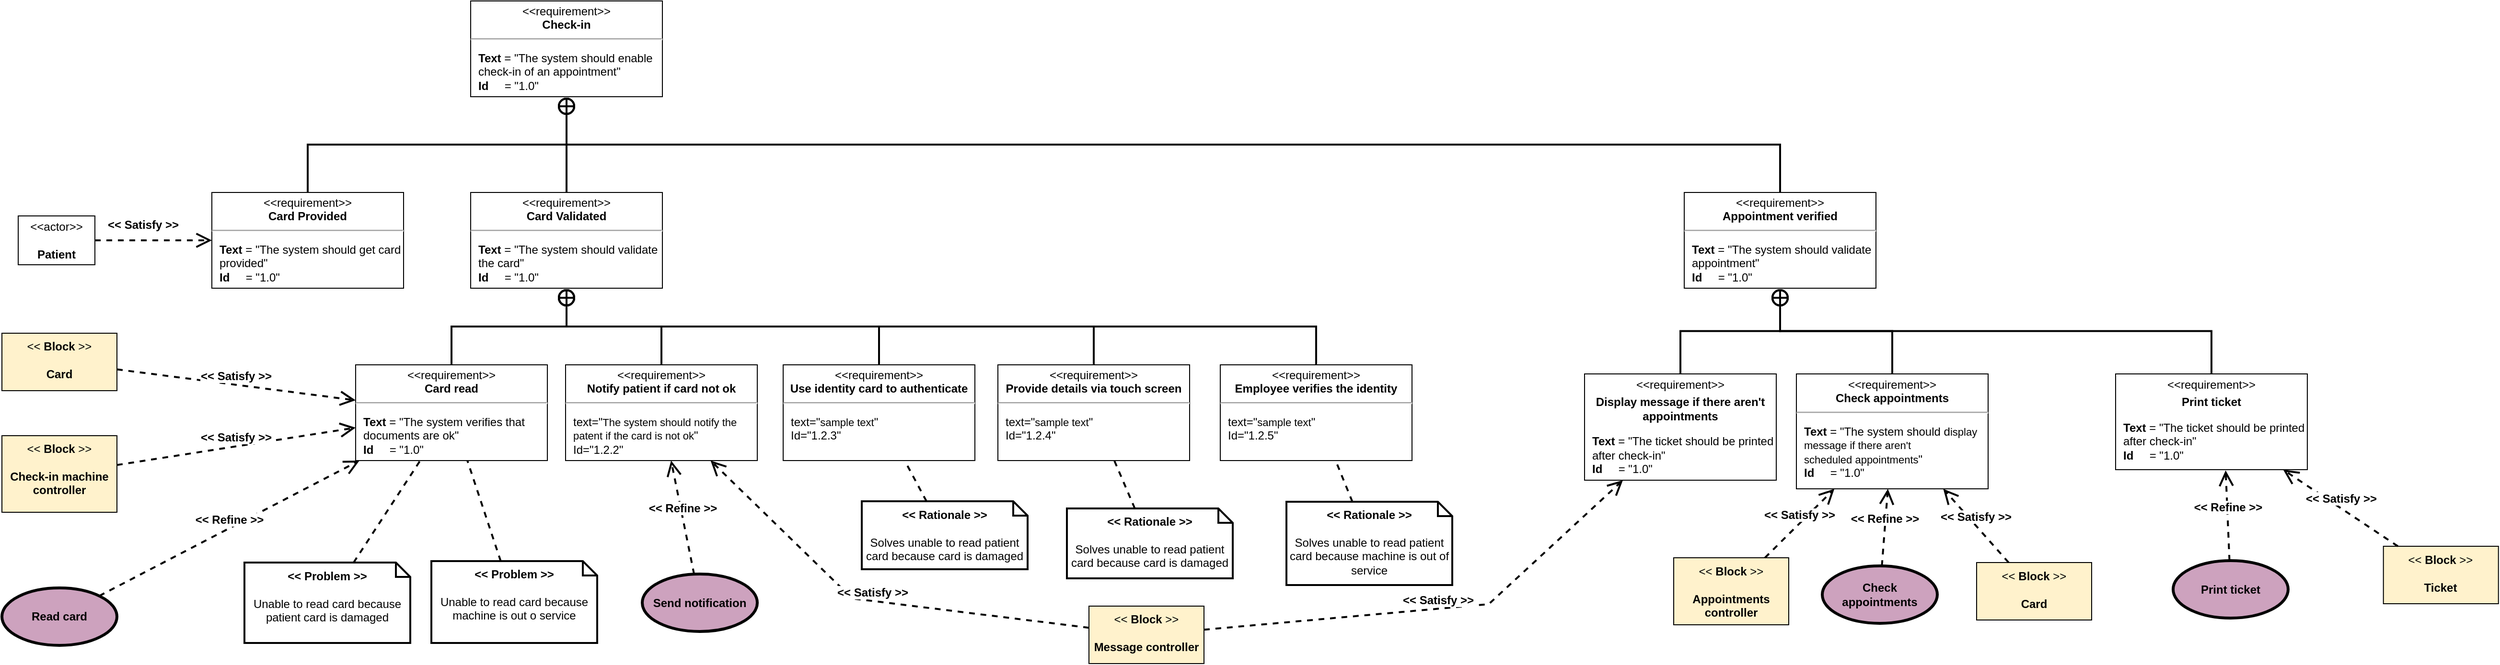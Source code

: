 <mxfile version="24.4.8" type="github">
  <diagram name="Page-1" id="pqKrRmiH1XkKmJXzSl1p">
    <mxGraphModel dx="1800" dy="696" grid="0" gridSize="10" guides="1" tooltips="1" connect="1" arrows="1" fold="1" page="0" pageScale="1" pageWidth="827" pageHeight="1169" math="0" shadow="0">
      <root>
        <mxCell id="0" />
        <mxCell id="1" parent="0" />
        <mxCell id="SoJI1gZDdz-2HXidh8P8-1" value="&lt;p style=&quot;margin:0px;margin-top:4px;text-align:center;&quot;&gt;&amp;lt;&amp;lt;requirement&amp;gt;&amp;gt;&lt;br&gt;&lt;b&gt;Check-in&lt;/b&gt;&lt;/p&gt;&lt;hr&gt;&lt;p&gt;&lt;/p&gt;&lt;p style=&quot;margin:0px;margin-left:8px;text-align:left;&quot;&gt;&lt;b&gt;Text&amp;nbsp;&lt;/b&gt;= &quot;The system should enable check-in of an appointment&quot;&lt;br&gt;&lt;b&gt;Id&amp;nbsp; &amp;nbsp; &amp;nbsp;&lt;/b&gt;= &quot;1.0&quot;&lt;/p&gt;" style="shape=rect;overflow=fill;html=1;whiteSpace=wrap;align=center;" parent="1" vertex="1">
          <mxGeometry x="300.0" y="40" width="200" height="100" as="geometry" />
        </mxCell>
        <mxCell id="SoJI1gZDdz-2HXidh8P8-2" value="&lt;p style=&quot;margin:0px;margin-top:4px;text-align:center;&quot;&gt;&amp;lt;&amp;lt;requirement&amp;gt;&amp;gt;&lt;br&gt;&lt;b&gt;Card Provided&lt;/b&gt;&lt;/p&gt;&lt;hr&gt;&lt;p&gt;&lt;/p&gt;&lt;p style=&quot;margin:0px;margin-left:8px;text-align:left;&quot;&gt;&lt;b&gt;Text&amp;nbsp;&lt;/b&gt;= &quot;The system should&lt;span style=&quot;background-color: initial;&quot;&gt;&amp;nbsp;get card provided&quot;&lt;/span&gt;&lt;/p&gt;&lt;p style=&quot;margin:0px;margin-left:8px;text-align:left;&quot;&gt;&lt;b&gt;Id&amp;nbsp; &amp;nbsp; &amp;nbsp;&lt;/b&gt;= &quot;1.0&quot;&lt;/p&gt;" style="shape=rect;overflow=fill;html=1;whiteSpace=wrap;align=center;" parent="1" vertex="1">
          <mxGeometry x="30.0" y="240" width="200" height="100" as="geometry" />
        </mxCell>
        <mxCell id="SoJI1gZDdz-2HXidh8P8-4" value="&lt;p style=&quot;margin:0px;margin-top:4px;text-align:center;&quot;&gt;&amp;lt;&amp;lt;requirement&amp;gt;&amp;gt;&lt;br&gt;&lt;b&gt;Card Validated&lt;/b&gt;&lt;/p&gt;&lt;hr&gt;&lt;p&gt;&lt;/p&gt;&lt;p style=&quot;margin:0px;margin-left:8px;text-align:left;&quot;&gt;&lt;b&gt;Text&amp;nbsp;&lt;/b&gt;= &quot;The system should validate the card&quot;&lt;br&gt;&lt;b&gt;Id&amp;nbsp; &amp;nbsp; &amp;nbsp;&lt;/b&gt;= &quot;1.0&quot;&lt;/p&gt;" style="shape=rect;overflow=fill;html=1;whiteSpace=wrap;align=center;" parent="1" vertex="1">
          <mxGeometry x="300.0" y="240" width="200" height="100" as="geometry" />
        </mxCell>
        <mxCell id="SoJI1gZDdz-2HXidh8P8-7" value="&amp;lt;&amp;lt;actor&amp;gt;&amp;gt;&lt;br&gt;&lt;br&gt;&lt;b&gt;Patient&lt;/b&gt;" style="html=1;align=center;verticalAlign=middle;dashed=0;whiteSpace=wrap;" parent="1" vertex="1">
          <mxGeometry x="-172" y="264.5" width="80" height="51" as="geometry" />
        </mxCell>
        <mxCell id="SoJI1gZDdz-2HXidh8P8-8" value="&lt;p style=&quot;margin:0px;margin-top:4px;text-align:center;&quot;&gt;&amp;lt;&amp;lt;requirement&amp;gt;&amp;gt;&lt;br&gt;&lt;b&gt;Card read&lt;/b&gt;&lt;/p&gt;&lt;hr&gt;&lt;p&gt;&lt;/p&gt;&lt;p style=&quot;margin:0px;margin-left:8px;text-align:left;&quot;&gt;&lt;b&gt;Text&amp;nbsp;&lt;/b&gt;= &quot;The system verifies that documents are ok&quot;&lt;br&gt;&lt;b&gt;Id&amp;nbsp; &amp;nbsp; &amp;nbsp;&lt;/b&gt;= &quot;1.0&quot;&lt;/p&gt;" style="shape=rect;overflow=fill;html=1;whiteSpace=wrap;align=center;" parent="1" vertex="1">
          <mxGeometry x="180.0" y="420" width="200" height="100" as="geometry" />
        </mxCell>
        <mxCell id="SoJI1gZDdz-2HXidh8P8-10" value="&lt;p style=&quot;margin:0px;margin-top:4px;text-align:center;&quot;&gt;&amp;lt;&amp;lt;requirement&amp;gt;&amp;gt;&lt;br&gt;&lt;b&gt;Notify patient if card not ok&lt;/b&gt;&lt;/p&gt;&lt;hr&gt;&lt;p&gt;&lt;/p&gt;&lt;p style=&quot;margin:0px;margin-left:8px;text-align:left;&quot;&gt;text=&quot;&lt;span style=&quot;font-size: 11px; text-align: center; background-color: rgb(255, 255, 255);&quot;&gt;The system should notify the patent if the card is not ok&lt;/span&gt;&quot;&lt;br&gt;Id=&quot;1.2.2&quot;&lt;/p&gt;" style="shape=rect;overflow=fill;html=1;whiteSpace=wrap;align=center;" parent="1" vertex="1">
          <mxGeometry x="399" y="420" width="200" height="100" as="geometry" />
        </mxCell>
        <mxCell id="SoJI1gZDdz-2HXidh8P8-14" value="&lt;font style=&quot;font-size: 12px;&quot;&gt;&lt;b&gt;&amp;lt;&amp;lt; Satisfy &amp;gt;&amp;gt;&lt;/b&gt;&lt;/font&gt;" style="edgeStyle=none;html=1;endArrow=open;endSize=12;dashed=1;verticalAlign=bottom;rounded=0;strokeWidth=2;" parent="1" source="SoJI1gZDdz-2HXidh8P8-7" target="SoJI1gZDdz-2HXidh8P8-2" edge="1">
          <mxGeometry x="-0.18" y="7" width="160" relative="1" as="geometry">
            <mxPoint x="13" y="400" as="sourcePoint" />
            <mxPoint x="490" y="330.0" as="targetPoint" />
            <mxPoint as="offset" />
          </mxGeometry>
        </mxCell>
        <mxCell id="SoJI1gZDdz-2HXidh8P8-15" value="&amp;lt;&amp;lt; &lt;b&gt;Block &lt;/b&gt;&amp;gt;&amp;gt;&lt;div&gt;&lt;br&gt;&lt;b&gt;Check-in machine controller&lt;/b&gt;&lt;/div&gt;" style="shape=rect;html=1;whiteSpace=wrap;align=center;verticalAlign=top;fillColor=#FFF2CC;" parent="1" vertex="1">
          <mxGeometry x="-189" y="494" width="120" height="80" as="geometry" />
        </mxCell>
        <mxCell id="SoJI1gZDdz-2HXidh8P8-16" value="&lt;font style=&quot;font-size: 12px;&quot;&gt;&lt;b&gt;&amp;lt;&amp;lt; Satisfy &amp;gt;&amp;gt;&lt;/b&gt;&lt;/font&gt;" style="edgeStyle=none;html=1;endArrow=open;endSize=12;dashed=1;verticalAlign=bottom;rounded=0;strokeWidth=2;" parent="1" source="SoJI1gZDdz-2HXidh8P8-15" target="SoJI1gZDdz-2HXidh8P8-8" edge="1">
          <mxGeometry width="160" relative="1" as="geometry">
            <mxPoint x="330" y="600.0" as="sourcePoint" />
            <mxPoint x="490" y="600.0" as="targetPoint" />
          </mxGeometry>
        </mxCell>
        <mxCell id="SoJI1gZDdz-2HXidh8P8-19" value="&lt;font style=&quot;font-size: 12px;&quot;&gt;&lt;b&gt;&amp;lt;&amp;lt; Refine &amp;gt;&amp;gt;&lt;/b&gt;&lt;/font&gt;" style="edgeStyle=none;html=1;endArrow=open;endSize=12;dashed=1;verticalAlign=bottom;rounded=0;strokeWidth=2;" parent="1" source="rM3zX1CbjfDdGFKikgZc-4" target="SoJI1gZDdz-2HXidh8P8-8" edge="1">
          <mxGeometry width="160" relative="1" as="geometry">
            <mxPoint x="12.162" y="702.646" as="sourcePoint" />
            <mxPoint x="490" y="600" as="targetPoint" />
            <Array as="points" />
          </mxGeometry>
        </mxCell>
        <mxCell id="SoJI1gZDdz-2HXidh8P8-20" value="&amp;lt;&amp;lt; &lt;b&gt;Block &lt;/b&gt;&amp;gt;&amp;gt;&lt;div&gt;&lt;br&gt;&lt;b&gt;Message controller&lt;/b&gt;&lt;/div&gt;" style="shape=rect;html=1;whiteSpace=wrap;align=center;verticalAlign=top;fillColor=#FFF2CC;" parent="1" vertex="1">
          <mxGeometry x="945" y="672" width="120" height="60" as="geometry" />
        </mxCell>
        <mxCell id="SoJI1gZDdz-2HXidh8P8-22" value="&lt;font style=&quot;font-size: 12px;&quot;&gt;&lt;b&gt;&amp;lt;&amp;lt; Satisfy &amp;gt;&amp;gt;&lt;/b&gt;&lt;/font&gt;" style="edgeStyle=none;html=1;endArrow=open;endSize=12;dashed=1;verticalAlign=bottom;rounded=0;strokeWidth=2;" parent="1" source="SoJI1gZDdz-2HXidh8P8-20" target="SoJI1gZDdz-2HXidh8P8-10" edge="1">
          <mxGeometry width="160" relative="1" as="geometry">
            <mxPoint x="330" y="600.0" as="sourcePoint" />
            <mxPoint x="490" y="600.0" as="targetPoint" />
            <Array as="points">
              <mxPoint x="698" y="664" />
            </Array>
          </mxGeometry>
        </mxCell>
        <mxCell id="SoJI1gZDdz-2HXidh8P8-24" value="&lt;p style=&quot;margin:0px;margin-top:4px;text-align:center;&quot;&gt;&amp;lt;&amp;lt;requirement&amp;gt;&amp;gt;&lt;br&gt;&lt;b&gt;Appointment verified&lt;/b&gt;&lt;/p&gt;&lt;hr&gt;&lt;p&gt;&lt;/p&gt;&lt;p style=&quot;margin:0px;margin-left:8px;text-align:left;&quot;&gt;&lt;b&gt;Text&amp;nbsp;&lt;/b&gt;= &quot;The system should validate appointment&quot;&lt;br&gt;&lt;b&gt;Id&amp;nbsp; &amp;nbsp; &amp;nbsp;&lt;/b&gt;= &quot;1.0&quot;&lt;/p&gt;" style="shape=rect;overflow=fill;html=1;whiteSpace=wrap;align=center;" parent="1" vertex="1">
          <mxGeometry x="1566" y="240" width="200" height="100" as="geometry" />
        </mxCell>
        <mxCell id="SoJI1gZDdz-2HXidh8P8-26" value="&lt;font style=&quot;font-size: 12px;&quot;&gt;&lt;b&gt;&amp;lt;&amp;lt; Refine &amp;gt;&amp;gt;&lt;/b&gt;&lt;/font&gt;" style="edgeStyle=none;html=1;endArrow=open;endSize=12;dashed=1;verticalAlign=bottom;rounded=0;strokeWidth=2;" parent="1" source="dy0HYNb4Up0qwDH1WGbn-1" target="SoJI1gZDdz-2HXidh8P8-10" edge="1">
          <mxGeometry width="160" relative="1" as="geometry">
            <mxPoint x="512.203" y="641.011" as="sourcePoint" />
            <mxPoint x="490" y="470" as="targetPoint" />
          </mxGeometry>
        </mxCell>
        <mxCell id="SoJI1gZDdz-2HXidh8P8-28" value="&lt;p style=&quot;margin:0px;margin-top:4px;text-align:center;&quot;&gt;&amp;lt;&amp;lt;requirement&amp;gt;&amp;gt;&lt;br&gt;&lt;b&gt;Check appointments&lt;/b&gt;&lt;/p&gt;&lt;hr&gt;&lt;p&gt;&lt;/p&gt;&lt;p style=&quot;margin:0px;margin-left:8px;text-align:left;&quot;&gt;&lt;b&gt;Text&amp;nbsp;&lt;/b&gt;= &quot;The system should d&lt;span style=&quot;text-align: center; font-size: 11px; background-color: rgb(255, 255, 255);&quot;&gt;isplay message if there aren&#39;t&lt;/span&gt;&lt;/p&gt;&lt;p style=&quot;margin:0px;margin-left:8px;text-align:left;&quot;&gt;&lt;span style=&quot;text-align: center; font-size: 11px; background-color: rgb(255, 255, 255);&quot;&gt;scheduled appointments&lt;/span&gt;&quot;&lt;br&gt;&lt;b&gt;Id&amp;nbsp; &amp;nbsp; &amp;nbsp;&lt;/b&gt;= &quot;1.0&quot;&lt;/p&gt;" style="shape=rect;overflow=fill;html=1;whiteSpace=wrap;align=center;" parent="1" vertex="1">
          <mxGeometry x="1683" y="429.5" width="200" height="120" as="geometry" />
        </mxCell>
        <mxCell id="SoJI1gZDdz-2HXidh8P8-30" value="&lt;p style=&quot;margin:0px;margin-top:4px;text-align:center;&quot;&gt;&amp;lt;&amp;lt;requirement&amp;gt;&amp;gt;&lt;br&gt;&lt;/p&gt;&lt;p style=&quot;margin:0px;margin-top:4px;text-align:center;&quot;&gt;&lt;b&gt;Print ticket&lt;/b&gt;&lt;/p&gt;&lt;p&gt;&lt;/p&gt;&lt;p style=&quot;margin:0px;margin-left:8px;text-align:left;&quot;&gt;&lt;b&gt;Text&amp;nbsp;&lt;/b&gt;= &quot;The ticket should be printed after check-in&quot;&lt;br&gt;&lt;b&gt;Id&amp;nbsp; &amp;nbsp; &amp;nbsp;&lt;/b&gt;= &quot;1.0&quot;&lt;/p&gt;" style="shape=rect;overflow=fill;html=1;whiteSpace=wrap;align=center;" parent="1" vertex="1">
          <mxGeometry x="2016" y="429.5" width="200" height="100" as="geometry" />
        </mxCell>
        <mxCell id="SoJI1gZDdz-2HXidh8P8-43" value="Check appointments" style="shape=ellipse;html=1;strokeWidth=3;fontStyle=1;whiteSpace=wrap;align=center;perimeter=ellipsePerimeter;fillColor=#CDA2BE;" parent="1" vertex="1">
          <mxGeometry x="1710.0" y="630" width="120" height="60" as="geometry" />
        </mxCell>
        <mxCell id="SoJI1gZDdz-2HXidh8P8-45" value="&lt;font style=&quot;font-size: 12px;&quot;&gt;&lt;b&gt;&amp;lt;&amp;lt; Refine &amp;gt;&amp;gt;&lt;/b&gt;&lt;/font&gt;" style="edgeStyle=none;html=1;endArrow=open;endSize=12;dashed=1;verticalAlign=bottom;rounded=0;strokeWidth=2;" parent="1" source="SoJI1gZDdz-2HXidh8P8-43" target="SoJI1gZDdz-2HXidh8P8-28" edge="1">
          <mxGeometry width="160" relative="1" as="geometry">
            <mxPoint x="1456" y="469.5" as="sourcePoint" />
            <mxPoint x="1616" y="469.5" as="targetPoint" />
          </mxGeometry>
        </mxCell>
        <mxCell id="SoJI1gZDdz-2HXidh8P8-46" value="Print ticket" style="shape=ellipse;html=1;strokeWidth=3;fontStyle=1;whiteSpace=wrap;align=center;perimeter=ellipsePerimeter;fillColor=#CDA2BE;" parent="1" vertex="1">
          <mxGeometry x="2076" y="624.5" width="120" height="60" as="geometry" />
        </mxCell>
        <mxCell id="SoJI1gZDdz-2HXidh8P8-48" value="&lt;font style=&quot;font-size: 12px;&quot;&gt;&lt;b&gt;&amp;lt;&amp;lt; Refine &amp;gt;&amp;gt;&lt;/b&gt;&lt;/font&gt;" style="edgeStyle=none;html=1;endArrow=open;endSize=12;dashed=1;verticalAlign=bottom;rounded=0;strokeWidth=2;entryX=0.574;entryY=1.008;entryDx=0;entryDy=0;entryPerimeter=0;" parent="1" source="SoJI1gZDdz-2HXidh8P8-46" target="SoJI1gZDdz-2HXidh8P8-30" edge="1">
          <mxGeometry width="160" relative="1" as="geometry">
            <mxPoint x="1486" y="469.5" as="sourcePoint" />
            <mxPoint x="1646" y="469.5" as="targetPoint" />
          </mxGeometry>
        </mxCell>
        <mxCell id="SoJI1gZDdz-2HXidh8P8-49" value="&amp;lt;&amp;lt; &lt;b&gt;Block &lt;/b&gt;&amp;gt;&amp;gt;&lt;div&gt;&lt;br&gt;&lt;b&gt;Appointments controller&lt;/b&gt;&lt;/div&gt;" style="shape=rect;html=1;whiteSpace=wrap;align=center;verticalAlign=top;fillColor=#FFF2CC;" parent="1" vertex="1">
          <mxGeometry x="1555" y="621.5" width="120" height="70" as="geometry" />
        </mxCell>
        <mxCell id="rM3zX1CbjfDdGFKikgZc-1" value="&amp;lt;&amp;lt; &lt;b&gt;Block &lt;/b&gt;&amp;gt;&amp;gt;&lt;div&gt;&lt;br&gt;&lt;b&gt;Card&lt;/b&gt;&lt;/div&gt;" style="shape=rect;html=1;whiteSpace=wrap;align=center;verticalAlign=top;fillColor=#FFF2CC;" parent="1" vertex="1">
          <mxGeometry x="-189" y="387" width="120" height="60" as="geometry" />
        </mxCell>
        <mxCell id="rM3zX1CbjfDdGFKikgZc-2" value="&lt;font style=&quot;font-size: 12px;&quot;&gt;&lt;b&gt;&amp;lt;&amp;lt; Satisfy &amp;gt;&amp;gt;&lt;/b&gt;&lt;/font&gt;" style="edgeStyle=none;html=1;endArrow=open;endSize=12;dashed=1;verticalAlign=bottom;rounded=0;strokeWidth=2;" parent="1" source="rM3zX1CbjfDdGFKikgZc-1" target="SoJI1gZDdz-2HXidh8P8-8" edge="1">
          <mxGeometry width="160" relative="1" as="geometry">
            <mxPoint x="83" y="446.0" as="sourcePoint" />
            <mxPoint x="243" y="446.0" as="targetPoint" />
          </mxGeometry>
        </mxCell>
        <mxCell id="rM3zX1CbjfDdGFKikgZc-4" value="Read card" style="shape=ellipse;html=1;strokeWidth=3;fontStyle=1;whiteSpace=wrap;align=center;perimeter=ellipsePerimeter;fillColor=#CDA2BE;" parent="1" vertex="1">
          <mxGeometry x="-189.0" y="653" width="120" height="60" as="geometry" />
        </mxCell>
        <mxCell id="rM3zX1CbjfDdGFKikgZc-6" value="&lt;p style=&quot;margin:0px;margin-top:4px;text-align:center;&quot;&gt;&amp;lt;&amp;lt;requirement&amp;gt;&amp;gt;&lt;br&gt;&lt;/p&gt;&lt;p style=&quot;margin:0px;margin-top:4px;text-align:center;&quot;&gt;&lt;b&gt;Display message if there aren&#39;t appointments&lt;/b&gt;&lt;/p&gt;&lt;p&gt;&lt;/p&gt;&lt;p style=&quot;margin:0px;margin-left:8px;text-align:left;&quot;&gt;&lt;b&gt;Text&amp;nbsp;&lt;/b&gt;= &quot;The ticket should be printed after check-in&quot;&lt;br&gt;&lt;b&gt;Id&amp;nbsp; &amp;nbsp; &amp;nbsp;&lt;/b&gt;= &quot;1.0&quot;&lt;/p&gt;" style="shape=rect;overflow=fill;html=1;whiteSpace=wrap;align=center;" parent="1" vertex="1">
          <mxGeometry x="1462" y="429.5" width="200" height="111" as="geometry" />
        </mxCell>
        <mxCell id="rM3zX1CbjfDdGFKikgZc-7" value="" style="endArrow=circlePlus;html=1;rounded=0;strokeWidth=2;endFill=0;entryX=0.5;entryY=1;entryDx=0;entryDy=0;edgeStyle=orthogonalEdgeStyle;" parent="1" source="SoJI1gZDdz-2HXidh8P8-28" target="SoJI1gZDdz-2HXidh8P8-24" edge="1">
          <mxGeometry width="50" height="50" relative="1" as="geometry">
            <mxPoint x="1599" y="498.5" as="sourcePoint" />
            <mxPoint x="1625.664" y="405.5" as="targetPoint" />
          </mxGeometry>
        </mxCell>
        <mxCell id="rM3zX1CbjfDdGFKikgZc-10" value="" style="endArrow=circlePlus;html=1;rounded=0;strokeWidth=2;endFill=0;entryX=0.5;entryY=1;entryDx=0;entryDy=0;edgeStyle=orthogonalEdgeStyle;exitX=0.5;exitY=0;exitDx=0;exitDy=0;" parent="1" source="rM3zX1CbjfDdGFKikgZc-6" target="SoJI1gZDdz-2HXidh8P8-24" edge="1">
          <mxGeometry width="50" height="50" relative="1" as="geometry">
            <mxPoint x="1520.999" y="434.5" as="sourcePoint" />
            <mxPoint x="1624.98" y="345" as="targetPoint" />
          </mxGeometry>
        </mxCell>
        <mxCell id="rM3zX1CbjfDdGFKikgZc-11" value="&lt;font style=&quot;font-size: 12px;&quot;&gt;&lt;b&gt;&amp;lt;&amp;lt; Satisfy &amp;gt;&amp;gt;&lt;/b&gt;&lt;/font&gt;" style="edgeStyle=none;html=1;endArrow=open;endSize=12;dashed=1;verticalAlign=bottom;rounded=0;strokeWidth=2;" parent="1" source="SoJI1gZDdz-2HXidh8P8-20" target="rM3zX1CbjfDdGFKikgZc-6" edge="1">
          <mxGeometry width="160" relative="1" as="geometry">
            <mxPoint x="1463.912" y="659" as="sourcePoint" />
            <mxPoint x="1286" y="526.5" as="targetPoint" />
            <Array as="points">
              <mxPoint x="1362" y="670" />
            </Array>
          </mxGeometry>
        </mxCell>
        <mxCell id="rM3zX1CbjfDdGFKikgZc-12" value="&amp;lt;&amp;lt; &lt;b&gt;Block &lt;/b&gt;&amp;gt;&amp;gt;&lt;div&gt;&lt;br&gt;&lt;b&gt;Card&lt;/b&gt;&lt;/div&gt;" style="shape=rect;html=1;whiteSpace=wrap;align=center;verticalAlign=top;fillColor=#FFF2CC;" parent="1" vertex="1">
          <mxGeometry x="1871" y="626.5" width="120" height="60" as="geometry" />
        </mxCell>
        <mxCell id="rM3zX1CbjfDdGFKikgZc-14" value="&lt;font style=&quot;font-size: 12px;&quot;&gt;&lt;b&gt;&amp;lt;&amp;lt; Satisfy &amp;gt;&amp;gt;&lt;/b&gt;&lt;/font&gt;" style="edgeStyle=none;html=1;endArrow=open;endSize=12;dashed=1;verticalAlign=bottom;rounded=0;strokeWidth=2;" parent="1" source="rM3zX1CbjfDdGFKikgZc-12" target="SoJI1gZDdz-2HXidh8P8-28" edge="1">
          <mxGeometry width="160" relative="1" as="geometry">
            <mxPoint x="1797" y="567.5" as="sourcePoint" />
            <mxPoint x="1957" y="567.5" as="targetPoint" />
          </mxGeometry>
        </mxCell>
        <mxCell id="rM3zX1CbjfDdGFKikgZc-15" value="&amp;lt;&amp;lt; &lt;b&gt;Block &lt;/b&gt;&amp;gt;&amp;gt;&lt;div&gt;&lt;br&gt;&lt;b&gt;Ticket&lt;/b&gt;&lt;/div&gt;" style="shape=rect;html=1;whiteSpace=wrap;align=center;verticalAlign=top;fillColor=#FFF2CC;" parent="1" vertex="1">
          <mxGeometry x="2295.37" y="609.5" width="120" height="60" as="geometry" />
        </mxCell>
        <mxCell id="rM3zX1CbjfDdGFKikgZc-16" value="&lt;font style=&quot;font-size: 12px;&quot;&gt;&lt;b&gt;&amp;lt;&amp;lt; Satisfy &amp;gt;&amp;gt;&lt;/b&gt;&lt;/font&gt;" style="edgeStyle=none;html=1;endArrow=open;endSize=12;dashed=1;verticalAlign=bottom;rounded=0;strokeWidth=2;" parent="1" source="rM3zX1CbjfDdGFKikgZc-15" target="SoJI1gZDdz-2HXidh8P8-30" edge="1">
          <mxGeometry width="160" relative="1" as="geometry">
            <mxPoint x="2221.37" y="550.5" as="sourcePoint" />
            <mxPoint x="2259.37" y="527.5" as="targetPoint" />
          </mxGeometry>
        </mxCell>
        <mxCell id="rM3zX1CbjfDdGFKikgZc-17" value="&lt;span style=&quot;background-color: initial;&quot;&gt;&lt;b&gt;&amp;lt;&amp;lt; Problem &amp;gt;&amp;gt;&lt;/b&gt;&lt;/span&gt;&lt;div&gt;&lt;div style=&quot;font-weight: bold; text-align: left;&quot;&gt;&lt;br&gt;&lt;/div&gt;&lt;div style=&quot;&quot;&gt;Unable to read card because&lt;/div&gt;&lt;/div&gt;&lt;div style=&quot;&quot;&gt;machine is out o service&lt;/div&gt;&lt;div style=&quot;&quot;&gt;&lt;br&gt;&lt;/div&gt;" style="shape=note;size=15;align=center;spacingLeft=0;html=1;whiteSpace=wrap;verticalAlign=top;strokeWidth=2;" parent="1" vertex="1">
          <mxGeometry x="259" y="625" width="173" height="85.5" as="geometry" />
        </mxCell>
        <mxCell id="rM3zX1CbjfDdGFKikgZc-18" style="rounded=0;orthogonalLoop=1;jettySize=auto;html=1;endArrow=none;endFill=0;strokeWidth=2;dashed=1;" parent="1" source="rM3zX1CbjfDdGFKikgZc-17" target="SoJI1gZDdz-2HXidh8P8-8" edge="1">
          <mxGeometry relative="1" as="geometry">
            <mxPoint x="264" y="615" as="sourcePoint" />
            <mxPoint x="264" y="544" as="targetPoint" />
          </mxGeometry>
        </mxCell>
        <mxCell id="rM3zX1CbjfDdGFKikgZc-19" value="&lt;span style=&quot;background-color: initial;&quot;&gt;&lt;b&gt;&amp;lt;&amp;lt; Problem &amp;gt;&amp;gt;&lt;/b&gt;&lt;/span&gt;&lt;div&gt;&lt;div style=&quot;font-weight: bold; text-align: left;&quot;&gt;&lt;br&gt;&lt;/div&gt;&lt;div style=&quot;&quot;&gt;Unable to read card because&lt;/div&gt;&lt;/div&gt;&lt;div style=&quot;&quot;&gt;patient card is damaged&lt;/div&gt;" style="shape=note;size=15;align=center;spacingLeft=0;html=1;whiteSpace=wrap;verticalAlign=top;strokeWidth=2;" parent="1" vertex="1">
          <mxGeometry x="64" y="626.5" width="173" height="84" as="geometry" />
        </mxCell>
        <mxCell id="rM3zX1CbjfDdGFKikgZc-20" style="rounded=0;orthogonalLoop=1;jettySize=auto;html=1;endArrow=none;endFill=0;strokeWidth=2;dashed=1;" parent="1" source="rM3zX1CbjfDdGFKikgZc-19" target="SoJI1gZDdz-2HXidh8P8-8" edge="1">
          <mxGeometry relative="1" as="geometry">
            <mxPoint x="158" y="644" as="sourcePoint" />
            <mxPoint x="250" y="530" as="targetPoint" />
          </mxGeometry>
        </mxCell>
        <mxCell id="rM3zX1CbjfDdGFKikgZc-21" value="" style="endArrow=circlePlus;html=1;rounded=0;strokeWidth=2;endFill=0;entryX=0.5;entryY=1;entryDx=0;entryDy=0;exitX=0.5;exitY=0;exitDx=0;exitDy=0;edgeStyle=orthogonalEdgeStyle;" parent="1" source="SoJI1gZDdz-2HXidh8P8-10" target="SoJI1gZDdz-2HXidh8P8-4" edge="1">
          <mxGeometry width="50" height="50" relative="1" as="geometry">
            <mxPoint x="557" y="424.5" as="sourcePoint" />
            <mxPoint x="443" y="344.5" as="targetPoint" />
          </mxGeometry>
        </mxCell>
        <mxCell id="rM3zX1CbjfDdGFKikgZc-24" value="" style="endArrow=circlePlus;html=1;rounded=0;strokeWidth=2;endFill=0;entryX=0.5;entryY=1;entryDx=0;entryDy=0;exitX=0.5;exitY=0;exitDx=0;exitDy=0;edgeStyle=orthogonalEdgeStyle;" parent="1" source="SoJI1gZDdz-2HXidh8P8-8" target="SoJI1gZDdz-2HXidh8P8-4" edge="1">
          <mxGeometry width="50" height="50" relative="1" as="geometry">
            <mxPoint x="478" y="420" as="sourcePoint" />
            <mxPoint x="364" y="340" as="targetPoint" />
          </mxGeometry>
        </mxCell>
        <mxCell id="rM3zX1CbjfDdGFKikgZc-25" value="" style="endArrow=circlePlus;html=1;rounded=0;strokeWidth=2;endFill=0;entryX=0.5;entryY=1;entryDx=0;entryDy=0;exitX=0.5;exitY=0;exitDx=0;exitDy=0;edgeStyle=orthogonalEdgeStyle;" parent="1" source="rM3zX1CbjfDdGFKikgZc-26" target="SoJI1gZDdz-2HXidh8P8-4" edge="1">
          <mxGeometry width="50" height="50" relative="1" as="geometry">
            <mxPoint x="721" y="416" as="sourcePoint" />
            <mxPoint x="607" y="336" as="targetPoint" />
          </mxGeometry>
        </mxCell>
        <mxCell id="rM3zX1CbjfDdGFKikgZc-26" value="&lt;p style=&quot;margin:0px;margin-top:4px;text-align:center;&quot;&gt;&amp;lt;&amp;lt;requirement&amp;gt;&amp;gt;&lt;br&gt;&lt;b&gt;Use identity card to authenticate&lt;/b&gt;&lt;/p&gt;&lt;hr&gt;&lt;p&gt;&lt;/p&gt;&lt;p style=&quot;margin:0px;margin-left:8px;text-align:left;&quot;&gt;text=&quot;&lt;span style=&quot;font-size: 11px; text-align: center; background-color: rgb(255, 255, 255);&quot;&gt;sample text&lt;/span&gt;&quot;&lt;br&gt;Id=&quot;1.2.3&quot;&lt;/p&gt;" style="shape=rect;overflow=fill;html=1;whiteSpace=wrap;align=center;" parent="1" vertex="1">
          <mxGeometry x="626" y="420" width="200" height="100" as="geometry" />
        </mxCell>
        <mxCell id="rM3zX1CbjfDdGFKikgZc-27" value="&lt;p style=&quot;margin:0px;margin-top:4px;text-align:center;&quot;&gt;&amp;lt;&amp;lt;requirement&amp;gt;&amp;gt;&lt;br&gt;&lt;b&gt;Provide details via touch screen&lt;/b&gt;&lt;/p&gt;&lt;hr&gt;&lt;p&gt;&lt;/p&gt;&lt;p style=&quot;margin:0px;margin-left:8px;text-align:left;&quot;&gt;text=&quot;&lt;span style=&quot;font-size: 11px; text-align: center; background-color: rgb(255, 255, 255);&quot;&gt;sample text&lt;/span&gt;&quot;&lt;br&gt;Id=&quot;1.2.4&quot;&lt;/p&gt;" style="shape=rect;overflow=fill;html=1;whiteSpace=wrap;align=center;" parent="1" vertex="1">
          <mxGeometry x="850" y="420" width="200" height="100" as="geometry" />
        </mxCell>
        <mxCell id="rM3zX1CbjfDdGFKikgZc-28" value="" style="endArrow=circlePlus;html=1;rounded=0;strokeWidth=2;endFill=0;entryX=0.5;entryY=1;entryDx=0;entryDy=0;exitX=0.5;exitY=0;exitDx=0;exitDy=0;edgeStyle=orthogonalEdgeStyle;" parent="1" source="rM3zX1CbjfDdGFKikgZc-27" target="SoJI1gZDdz-2HXidh8P8-4" edge="1">
          <mxGeometry width="50" height="50" relative="1" as="geometry">
            <mxPoint x="783" y="430" as="sourcePoint" />
            <mxPoint x="410" y="350" as="targetPoint" />
          </mxGeometry>
        </mxCell>
        <mxCell id="rM3zX1CbjfDdGFKikgZc-29" value="&lt;p style=&quot;margin:0px;margin-top:4px;text-align:center;&quot;&gt;&amp;lt;&amp;lt;requirement&amp;gt;&amp;gt;&lt;br&gt;&lt;b&gt;Employee verifies the identity&lt;/b&gt;&lt;/p&gt;&lt;hr&gt;&lt;p&gt;&lt;/p&gt;&lt;p style=&quot;margin:0px;margin-left:8px;text-align:left;&quot;&gt;text=&quot;&lt;span style=&quot;font-size: 11px; text-align: center; background-color: rgb(255, 255, 255);&quot;&gt;sample text&lt;/span&gt;&quot;&lt;br&gt;Id=&quot;1.2.5&quot;&lt;/p&gt;" style="shape=rect;overflow=fill;html=1;whiteSpace=wrap;align=center;" parent="1" vertex="1">
          <mxGeometry x="1082" y="420" width="200" height="100" as="geometry" />
        </mxCell>
        <mxCell id="rM3zX1CbjfDdGFKikgZc-31" value="" style="endArrow=circlePlus;html=1;rounded=0;strokeWidth=2;endFill=0;entryX=0.5;entryY=1;entryDx=0;entryDy=0;exitX=0.5;exitY=0;exitDx=0;exitDy=0;edgeStyle=orthogonalEdgeStyle;" parent="1" source="rM3zX1CbjfDdGFKikgZc-29" target="SoJI1gZDdz-2HXidh8P8-4" edge="1">
          <mxGeometry width="50" height="50" relative="1" as="geometry">
            <mxPoint x="960" y="430" as="sourcePoint" />
            <mxPoint x="410" y="350" as="targetPoint" />
          </mxGeometry>
        </mxCell>
        <mxCell id="rM3zX1CbjfDdGFKikgZc-32" value="&lt;span style=&quot;background-color: initial;&quot;&gt;&lt;b&gt;&amp;lt;&amp;lt; Rationale &amp;gt;&amp;gt;&lt;/b&gt;&lt;/span&gt;&lt;div&gt;&lt;div style=&quot;font-weight: bold; text-align: left;&quot;&gt;&lt;br&gt;&lt;/div&gt;&lt;div style=&quot;&quot;&gt;Solves unable to read patient card because&amp;nbsp;&lt;span style=&quot;background-color: initial;&quot;&gt;card is damaged&lt;/span&gt;&lt;/div&gt;&lt;/div&gt;" style="shape=note;size=15;align=center;spacingLeft=0;html=1;whiteSpace=wrap;verticalAlign=top;strokeWidth=2;" parent="1" vertex="1">
          <mxGeometry x="708" y="562.5" width="173" height="71" as="geometry" />
        </mxCell>
        <mxCell id="rM3zX1CbjfDdGFKikgZc-33" style="rounded=0;orthogonalLoop=1;jettySize=auto;html=1;endArrow=none;endFill=0;strokeWidth=2;dashed=1;" parent="1" source="rM3zX1CbjfDdGFKikgZc-32" target="rM3zX1CbjfDdGFKikgZc-26" edge="1">
          <mxGeometry relative="1" as="geometry">
            <mxPoint x="908" y="709.5" as="sourcePoint" />
            <mxPoint x="875" y="594.5" as="targetPoint" />
          </mxGeometry>
        </mxCell>
        <mxCell id="rM3zX1CbjfDdGFKikgZc-35" value="&lt;span style=&quot;background-color: initial;&quot;&gt;&lt;b&gt;&amp;lt;&amp;lt; Rationale &amp;gt;&amp;gt;&lt;/b&gt;&lt;/span&gt;&lt;div&gt;&lt;div style=&quot;font-weight: bold; text-align: left;&quot;&gt;&lt;br&gt;&lt;/div&gt;&lt;div style=&quot;&quot;&gt;Solves unable to read patient card because&amp;nbsp;&lt;span style=&quot;background-color: initial;&quot;&gt;card is damaged&lt;/span&gt;&lt;/div&gt;&lt;/div&gt;" style="shape=note;size=15;align=center;spacingLeft=0;html=1;whiteSpace=wrap;verticalAlign=top;strokeWidth=2;" parent="1" vertex="1">
          <mxGeometry x="922" y="570" width="173" height="73" as="geometry" />
        </mxCell>
        <mxCell id="rM3zX1CbjfDdGFKikgZc-36" style="rounded=0;orthogonalLoop=1;jettySize=auto;html=1;endArrow=none;endFill=0;strokeWidth=2;dashed=1;" parent="1" source="rM3zX1CbjfDdGFKikgZc-35" target="rM3zX1CbjfDdGFKikgZc-27" edge="1">
          <mxGeometry relative="1" as="geometry">
            <mxPoint x="1190" y="741.5" as="sourcePoint" />
            <mxPoint x="1033" y="552" as="targetPoint" />
          </mxGeometry>
        </mxCell>
        <mxCell id="rM3zX1CbjfDdGFKikgZc-38" value="&lt;span style=&quot;background-color: initial;&quot;&gt;&lt;b&gt;&amp;lt;&amp;lt; Rationale &amp;gt;&amp;gt;&lt;/b&gt;&lt;/span&gt;&lt;div&gt;&lt;div style=&quot;font-weight: bold; text-align: left;&quot;&gt;&lt;br&gt;&lt;/div&gt;&lt;div style=&quot;&quot;&gt;Solves unable to read patient card because machine is out of service&lt;/div&gt;&lt;/div&gt;" style="shape=note;size=15;align=center;spacingLeft=0;html=1;whiteSpace=wrap;verticalAlign=top;strokeWidth=2;" parent="1" vertex="1">
          <mxGeometry x="1151" y="563" width="173" height="87" as="geometry" />
        </mxCell>
        <mxCell id="rM3zX1CbjfDdGFKikgZc-39" style="rounded=0;orthogonalLoop=1;jettySize=auto;html=1;endArrow=none;endFill=0;strokeWidth=2;dashed=1;" parent="1" source="rM3zX1CbjfDdGFKikgZc-38" target="rM3zX1CbjfDdGFKikgZc-29" edge="1">
          <mxGeometry relative="1" as="geometry">
            <mxPoint x="1412.61" y="786.5" as="sourcePoint" />
            <mxPoint x="1209.61" y="565" as="targetPoint" />
          </mxGeometry>
        </mxCell>
        <mxCell id="rM3zX1CbjfDdGFKikgZc-40" value="" style="endArrow=circlePlus;html=1;rounded=0;strokeWidth=2;endFill=0;entryX=0.5;entryY=1;entryDx=0;entryDy=0;exitX=0.5;exitY=0;exitDx=0;exitDy=0;edgeStyle=orthogonalEdgeStyle;" parent="1" source="SoJI1gZDdz-2HXidh8P8-4" target="SoJI1gZDdz-2HXidh8P8-1" edge="1">
          <mxGeometry width="50" height="50" relative="1" as="geometry">
            <mxPoint x="442" y="226" as="sourcePoint" />
            <mxPoint x="442" y="167" as="targetPoint" />
          </mxGeometry>
        </mxCell>
        <mxCell id="rM3zX1CbjfDdGFKikgZc-41" value="" style="endArrow=circlePlus;html=1;rounded=0;strokeWidth=2;endFill=0;entryX=0.5;entryY=1;entryDx=0;entryDy=0;exitX=0.5;exitY=0;exitDx=0;exitDy=0;edgeStyle=orthogonalEdgeStyle;" parent="1" source="SoJI1gZDdz-2HXidh8P8-2" target="SoJI1gZDdz-2HXidh8P8-1" edge="1">
          <mxGeometry width="50" height="50" relative="1" as="geometry">
            <mxPoint x="410" y="250" as="sourcePoint" />
            <mxPoint x="410" y="150" as="targetPoint" />
          </mxGeometry>
        </mxCell>
        <mxCell id="rM3zX1CbjfDdGFKikgZc-42" value="" style="endArrow=circlePlus;html=1;rounded=0;strokeWidth=2;endFill=0;entryX=0.5;entryY=1;entryDx=0;entryDy=0;exitX=0.5;exitY=0;exitDx=0;exitDy=0;edgeStyle=orthogonalEdgeStyle;" parent="1" source="SoJI1gZDdz-2HXidh8P8-24" target="SoJI1gZDdz-2HXidh8P8-1" edge="1">
          <mxGeometry width="50" height="50" relative="1" as="geometry">
            <mxPoint x="140" y="250" as="sourcePoint" />
            <mxPoint x="410" y="150" as="targetPoint" />
          </mxGeometry>
        </mxCell>
        <mxCell id="rM3zX1CbjfDdGFKikgZc-44" value="&lt;font style=&quot;font-size: 12px;&quot;&gt;&lt;b&gt;&amp;lt;&amp;lt; Satisfy &amp;gt;&amp;gt;&lt;/b&gt;&lt;/font&gt;" style="edgeStyle=none;html=1;endArrow=open;endSize=12;dashed=1;verticalAlign=bottom;rounded=0;strokeWidth=2;" parent="1" source="SoJI1gZDdz-2HXidh8P8-49" target="SoJI1gZDdz-2HXidh8P8-28" edge="1">
          <mxGeometry width="160" relative="1" as="geometry">
            <mxPoint x="1474" y="669" as="sourcePoint" />
            <mxPoint x="1541" y="551" as="targetPoint" />
          </mxGeometry>
        </mxCell>
        <mxCell id="rM3zX1CbjfDdGFKikgZc-45" value="" style="endArrow=circlePlus;html=1;rounded=0;strokeWidth=2;endFill=0;entryX=0.5;entryY=1;entryDx=0;entryDy=0;edgeStyle=orthogonalEdgeStyle;exitX=0.5;exitY=0;exitDx=0;exitDy=0;" parent="1" source="SoJI1gZDdz-2HXidh8P8-30" target="SoJI1gZDdz-2HXidh8P8-24" edge="1">
          <mxGeometry width="50" height="50" relative="1" as="geometry">
            <mxPoint x="1793" y="440" as="sourcePoint" />
            <mxPoint x="1676" y="350" as="targetPoint" />
          </mxGeometry>
        </mxCell>
        <mxCell id="dy0HYNb4Up0qwDH1WGbn-1" value="Send notification" style="shape=ellipse;html=1;strokeWidth=3;fontStyle=1;whiteSpace=wrap;align=center;perimeter=ellipsePerimeter;fillColor=#CDA2BE;" vertex="1" parent="1">
          <mxGeometry x="479.0" y="638.5" width="120" height="60" as="geometry" />
        </mxCell>
      </root>
    </mxGraphModel>
  </diagram>
</mxfile>
